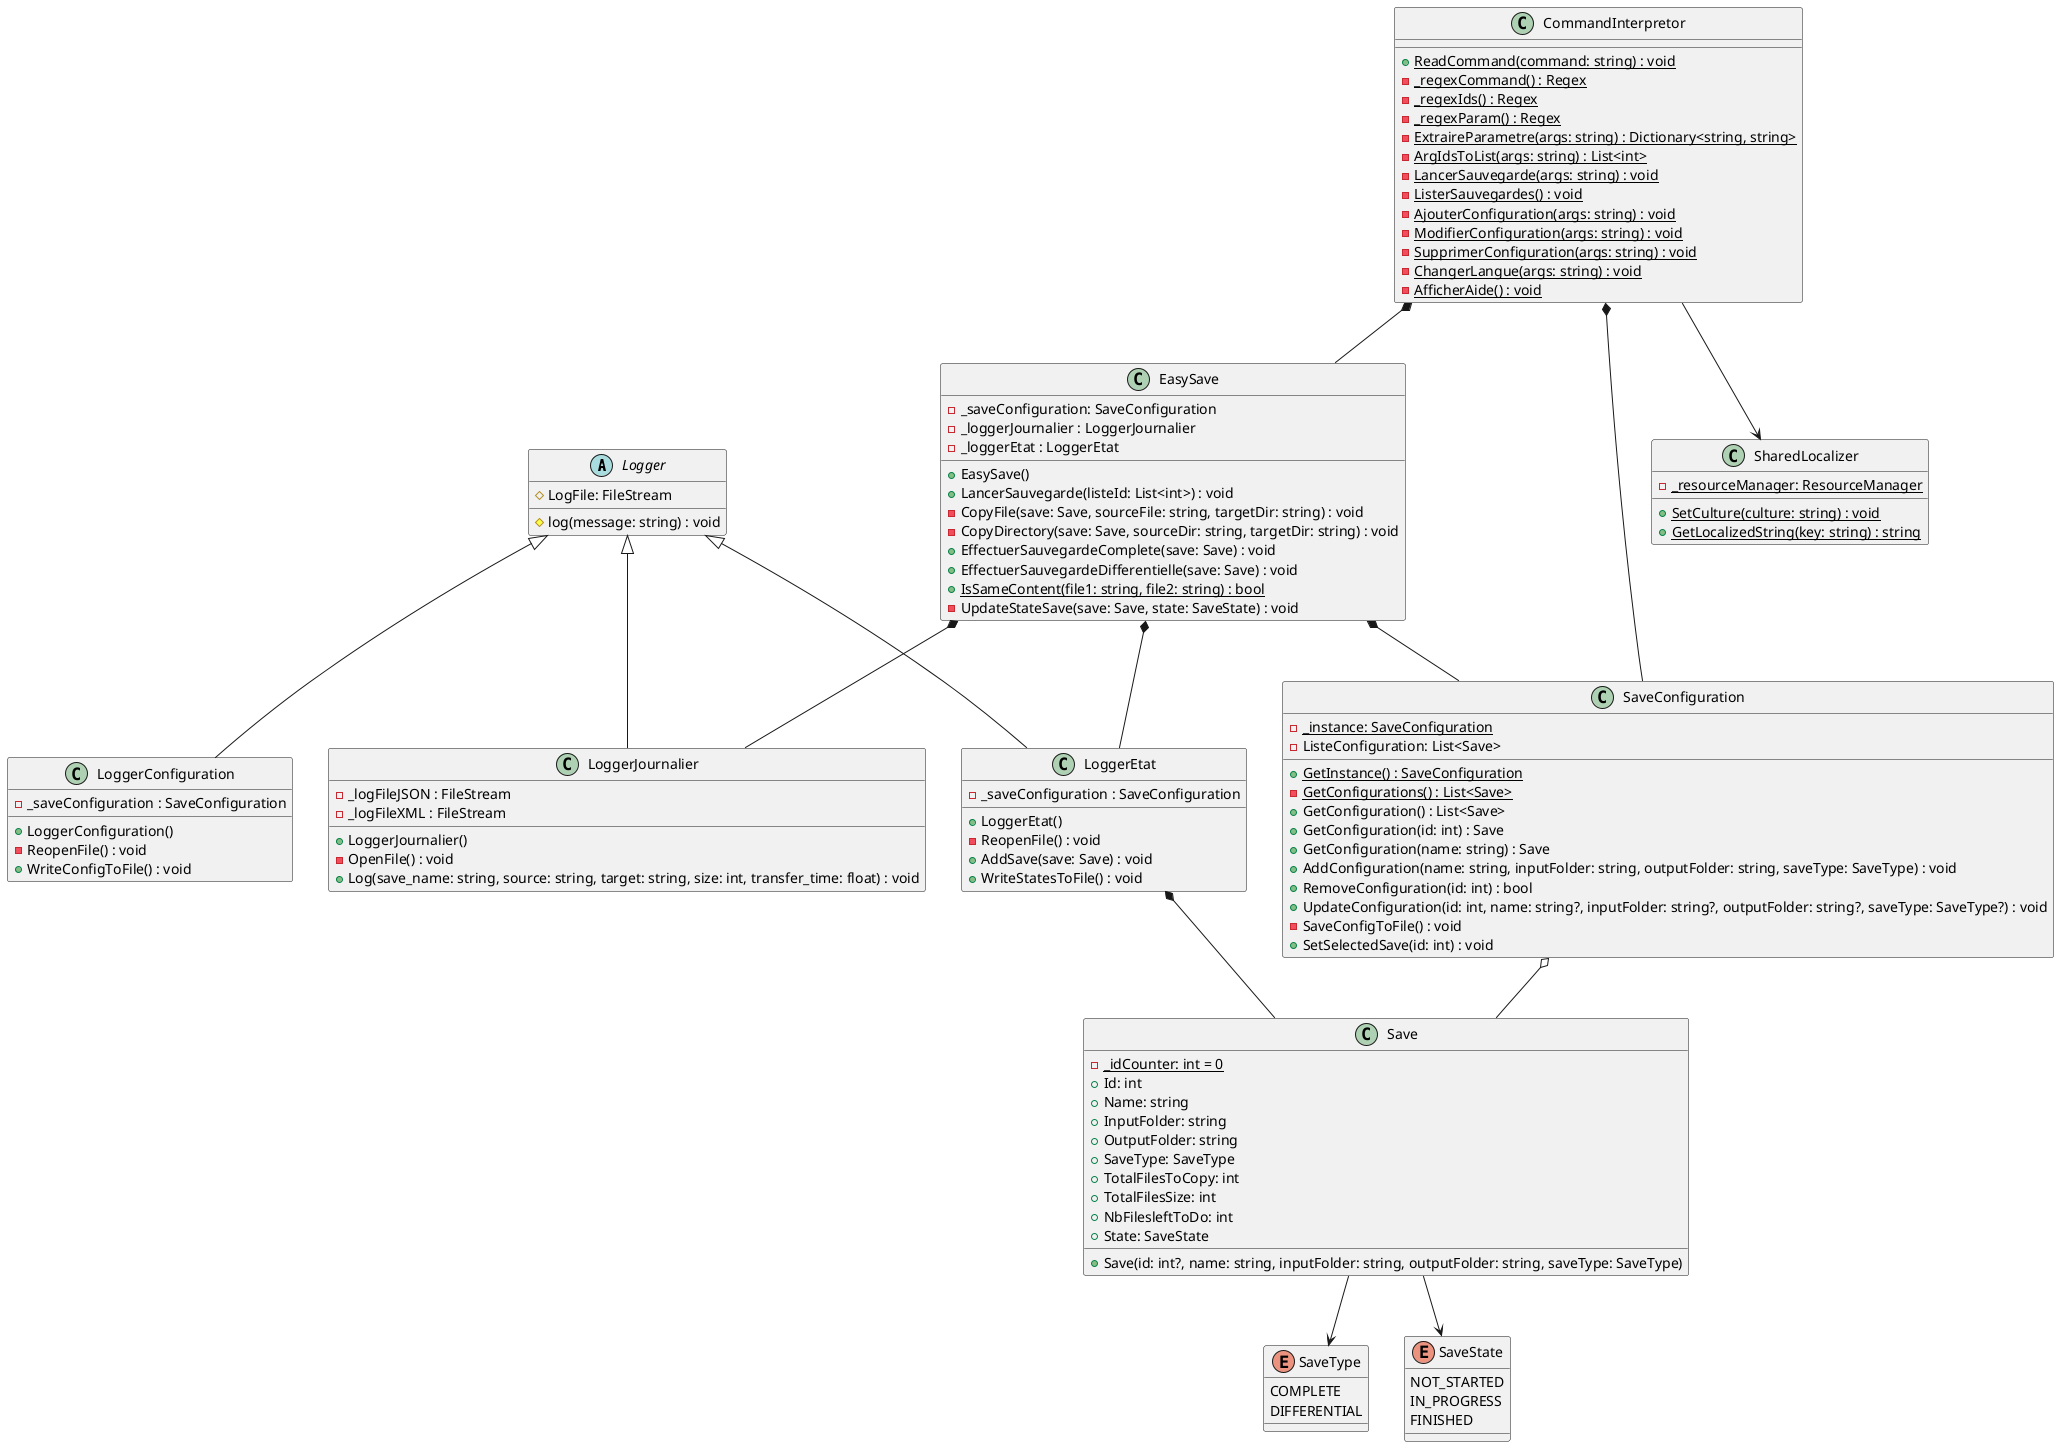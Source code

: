 @startuml Diagramme de classe
abstract class Logger {
    #LogFile: FileStream
    #log(message: string) : void
}

Logger <|-- LoggerJournalier
class LoggerJournalier {
	-_logFileJSON : FileStream
	-_logFileXML : FileStream
    +LoggerJournalier()
	-OpenFile() : void
    +Log(save_name: string, source: string, target: string, size: int, transfer_time: float) : void
}

Logger <|-- LoggerEtat
LoggerEtat *-- Save
class LoggerEtat {
    -_saveConfiguration : SaveConfiguration
    +LoggerEtat()
	-ReopenFile() : void
    +AddSave(save: Save) : void
    +WriteStatesToFile() : void
}

Logger <|-- LoggerConfiguration 
class LoggerConfiguration {
	-_saveConfiguration : SaveConfiguration
	+LoggerConfiguration()
	-ReopenFile() : void
	+WriteConfigToFile() : void
}

EasySave *-- SaveConfiguration
EasySave *-- LoggerJournalier
EasySave *-- LoggerEtat
class EasySave {
    -_saveConfiguration: SaveConfiguration
	-_loggerJournalier : LoggerJournalier
	-_loggerEtat : LoggerEtat
    +EasySave()
    +LancerSauvegarde(listeId: List<int>) : void
	-CopyFile(save: Save, sourceFile: string, targetDir: string) : void
    -CopyDirectory(save: Save, sourceDir: string, targetDir: string) : void
    +EffectuerSauvegardeComplete(save: Save) : void
    +EffectuerSauvegardeDifferentielle(save: Save) : void
    {static}+IsSameContent(file1: string, file2: string) : bool
	-UpdateStateSave(save: Save, state: SaveState) : void
}

SaveConfiguration o-- Save
class SaveConfiguration {
	{static}-_instance: SaveConfiguration
	-ListeConfiguration: List<Save>
	{static}+GetInstance() : SaveConfiguration
	{static}-GetConfigurations() : List<Save>
	+GetConfiguration() : List<Save>
	+GetConfiguration(id: int) : Save
	+GetConfiguration(name: string) : Save
	+AddConfiguration(name: string, inputFolder: string, outputFolder: string, saveType: SaveType) : void
	+RemoveConfiguration(id: int) : bool
	+UpdateConfiguration(id: int, name: string?, inputFolder: string?, outputFolder: string?, saveType: SaveType?) : void
	-SaveConfigToFile() : void
	+SetSelectedSave(id: int) : void
}

enum SaveType {
  COMPLETE
  DIFFERENTIAL
}

enum SaveState {
  NOT_STARTED
  IN_PROGRESS
  FINISHED
}

Save --> SaveType
Save --> SaveState
class Save {
	{static}-_idCounter: int = 0
	+Id: int
	+Name: string
	+InputFolder: string
	+OutputFolder: string
	+SaveType: SaveType
	+TotalFilesToCopy: int
	+TotalFilesSize: int
	+NbFilesleftToDo: int
	+State: SaveState
	+Save(id: int?, name: string, inputFolder: string, outputFolder: string, saveType: SaveType)

}

class SharedLocalizer {
	{static}-_resourceManager: ResourceManager
	{static}+SetCulture(culture: string) : void
	{static}+GetLocalizedString(key: string) : string
}

CommandInterpretor --> SharedLocalizer
CommandInterpretor *-- SaveConfiguration
CommandInterpretor *-- EasySave
class CommandInterpretor {
	{static}+ReadCommand(command: string) : void
	{static}-_regexCommand() : Regex
	{static}-_regexIds() : Regex
	{static}-_regexParam() : Regex
	{static}-ExtraireParametre(args: string) : Dictionary<string, string>
	{static}-ArgIdsToList(args: string) : List<int>
	{static}-LancerSauvegarde(args: string) : void
	{static}-ListerSauvegardes() : void
	{static}-AjouterConfiguration(args: string) : void
	{static}-ModifierConfiguration(args: string) : void
	{static}-SupprimerConfiguration(args: string) : void
	{static}-ChangerLangue(args: string) : void
	{static}-AfficherAide() : void
}
@enduml